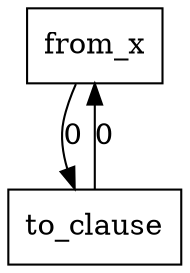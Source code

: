 digraph {
    graph [rankdir=TB
          ,bgcolor=transparent];
    node [shape=box
         ,fillcolor=white
         ,style=filled];
    0 [label=<from_x>];
    1 [label=<to_clause>];
    0 -> 1 [label=0];
    1 -> 0 [label=0];
}
